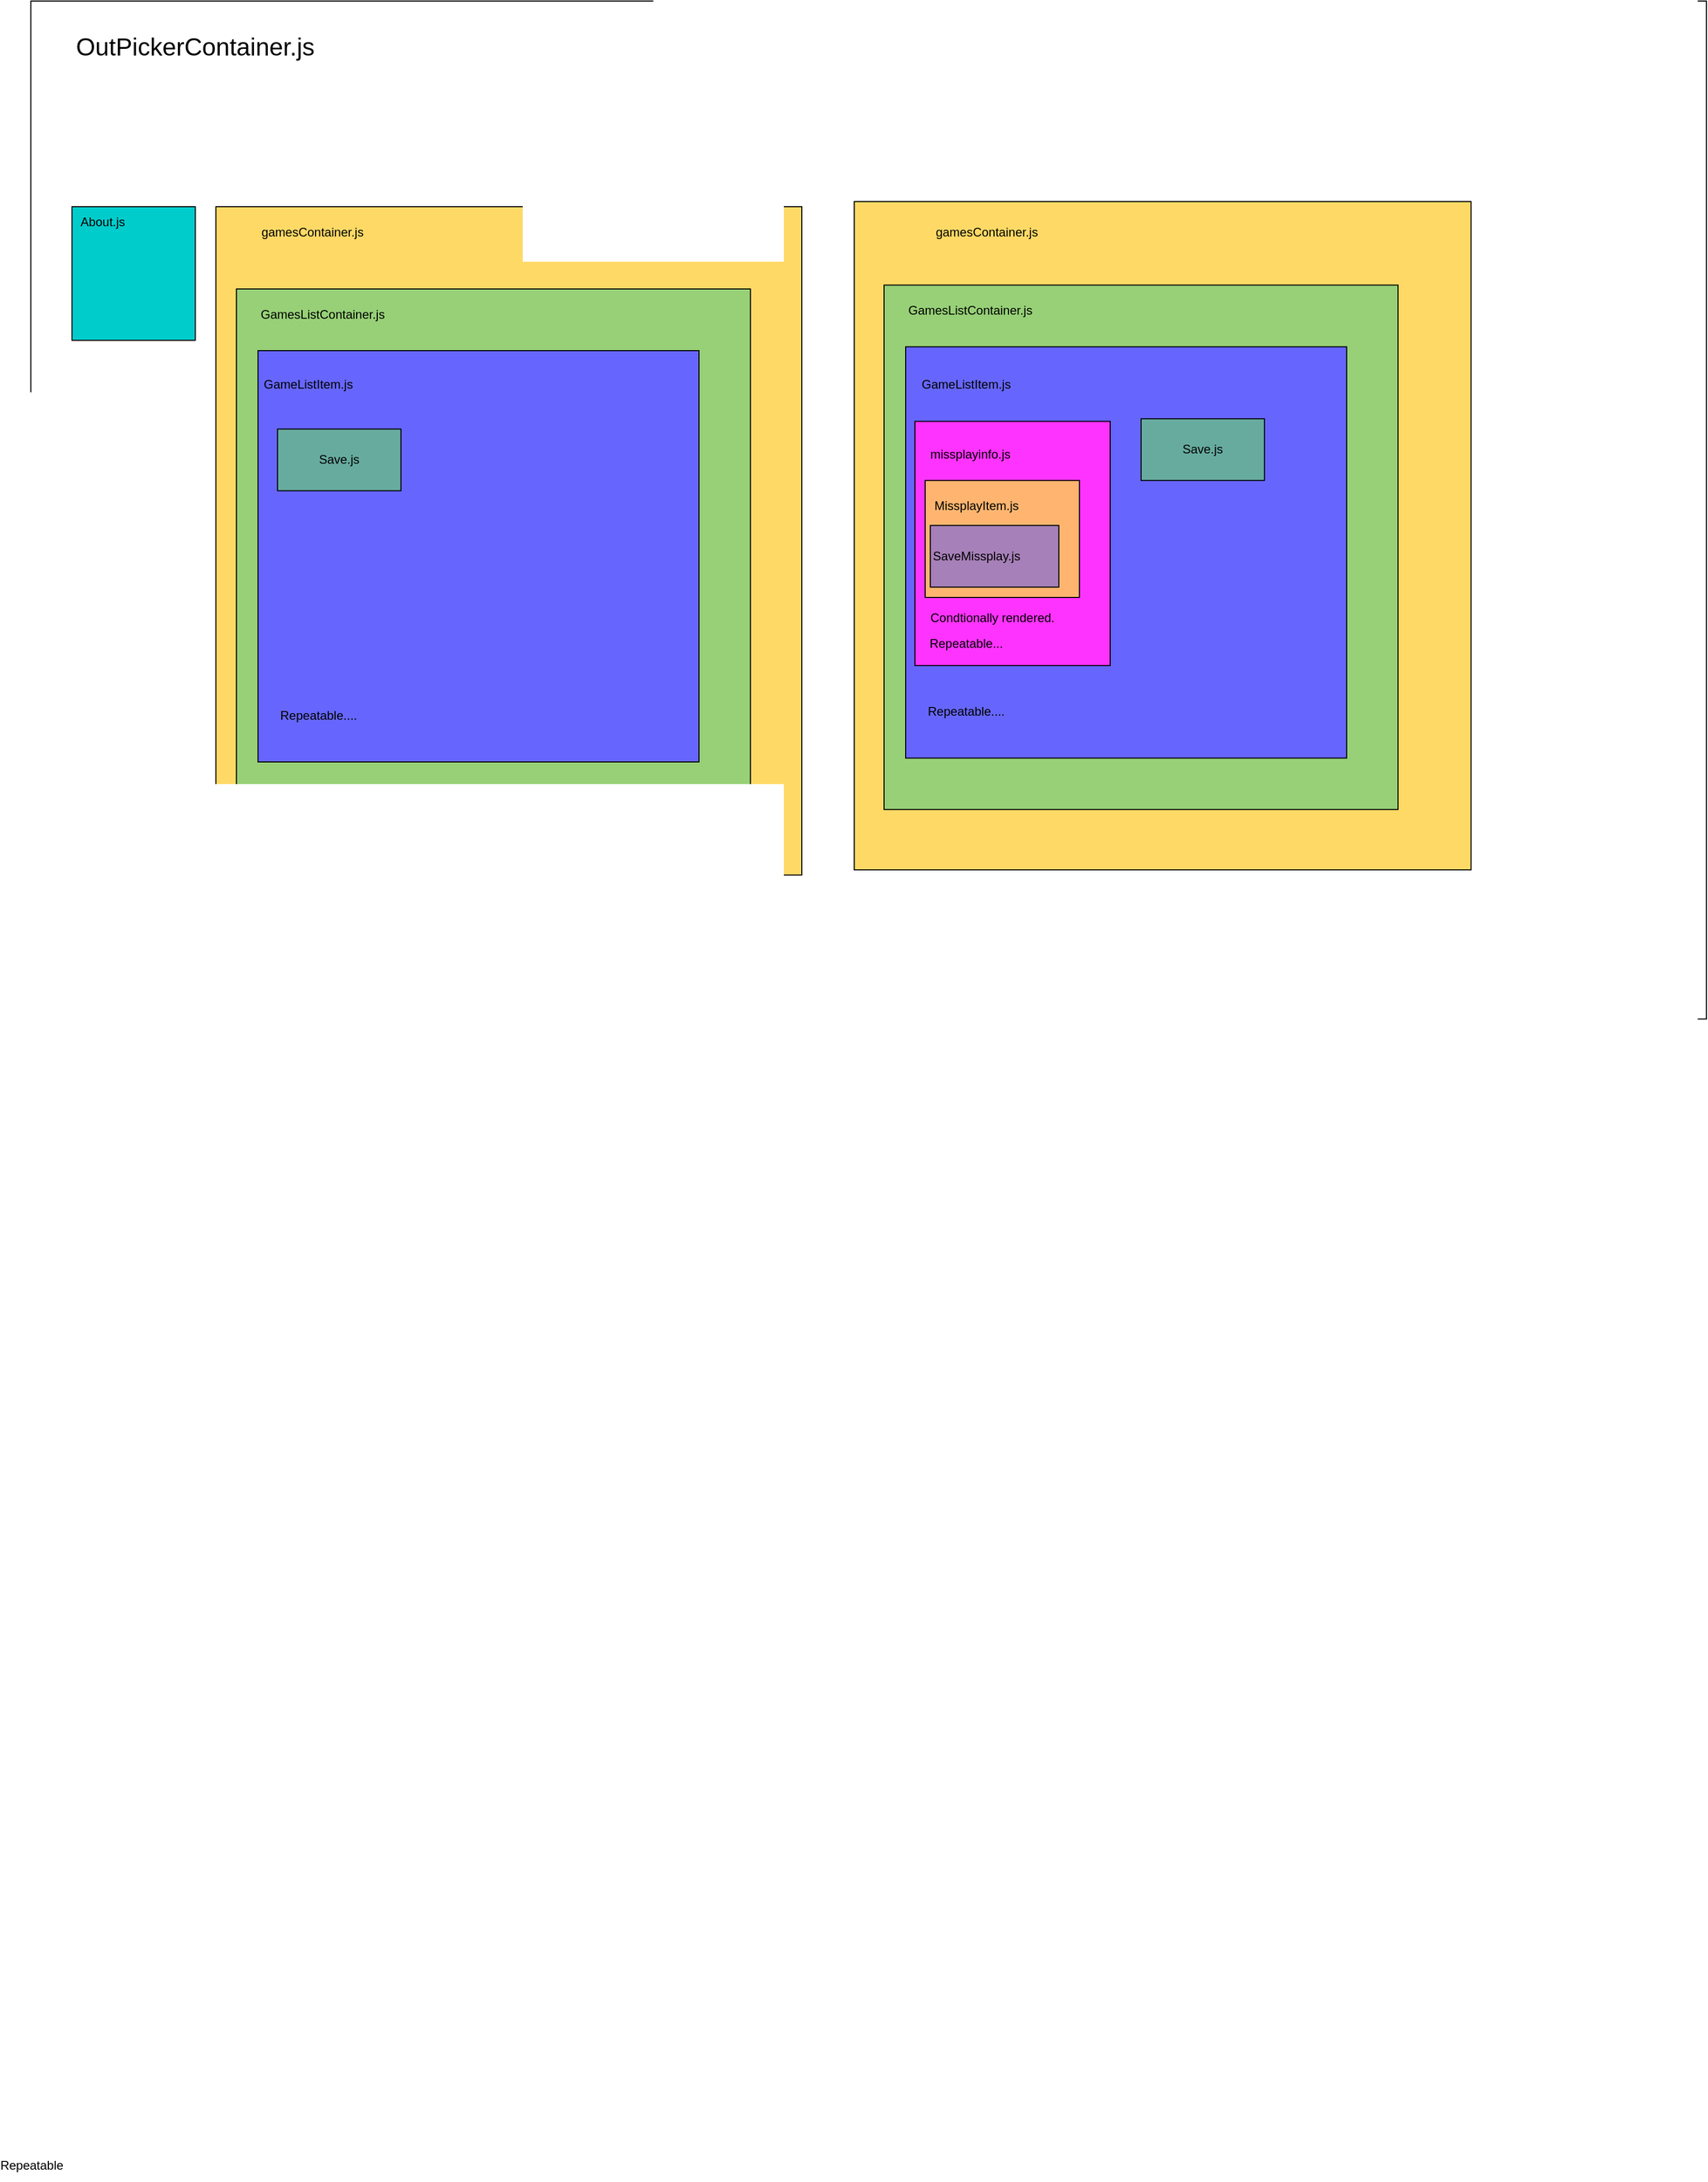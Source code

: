 <mxfile version="16.5.1" type="device"><diagram id="MzFTun04XygHBpT2dusp" name="Page-1"><mxGraphModel dx="1865" dy="2305" grid="1" gridSize="10" guides="1" tooltips="1" connect="1" arrows="1" fold="1" page="1" pageScale="1" pageWidth="827" pageHeight="1169" math="0" shadow="0"><root><mxCell id="0"/><mxCell id="1" parent="0"/><mxCell id="xyQ6l5cnCxI_E-7kyEIW-1" value="" style="rounded=0;whiteSpace=wrap;html=1;" parent="1" vertex="1"><mxGeometry x="140" y="-50" width="1630" height="990" as="geometry"/></mxCell><mxCell id="xyQ6l5cnCxI_E-7kyEIW-2" value="&lt;font style=&quot;font-size: 24px&quot;&gt;OutPickerContainer.js&lt;/font&gt;" style="text;html=1;strokeColor=none;fillColor=none;align=center;verticalAlign=middle;whiteSpace=wrap;rounded=0;" parent="1" vertex="1"><mxGeometry x="230" y="-20" width="140" height="30" as="geometry"/></mxCell><mxCell id="xyQ6l5cnCxI_E-7kyEIW-4" value="about.js&lt;br&gt;" style="text;html=1;strokeColor=none;fillColor=none;align=center;verticalAlign=middle;whiteSpace=wrap;rounded=0;" parent="1" vertex="1"><mxGeometry x="200" y="150" width="60" height="30" as="geometry"/></mxCell><mxCell id="xyQ6l5cnCxI_E-7kyEIW-7" value="&lt;div style=&quot;color: rgb(255 , 255 , 255) ; background-color: rgb(0 , 0 , 0) ; font-family: &amp;#34;menlo&amp;#34; , &amp;#34;monaco&amp;#34; , &amp;#34;courier new&amp;#34; , monospace ; font-weight: normal ; font-size: 18px ; line-height: 27px&quot;&gt;&lt;br&gt;&lt;/div&gt;" style="rounded=0;whiteSpace=wrap;html=1;fillColor=#FFD966;" parent="1" vertex="1"><mxGeometry x="320" y="150" width="570" height="650" as="geometry"/></mxCell><mxCell id="xyQ6l5cnCxI_E-7kyEIW-8" value="gamesContainer.js" style="text;html=1;strokeColor=none;fillColor=none;align=center;verticalAlign=middle;whiteSpace=wrap;rounded=0;" parent="1" vertex="1"><mxGeometry x="384" y="160" width="60" height="30" as="geometry"/></mxCell><mxCell id="xyQ6l5cnCxI_E-7kyEIW-9" value="" style="rounded=0;whiteSpace=wrap;html=1;fillColor=#FFD966;" parent="1" vertex="1"><mxGeometry x="941" y="145" width="600" height="650" as="geometry"/></mxCell><mxCell id="xyQ6l5cnCxI_E-7kyEIW-46" value="Repeatable" style="text;html=1;strokeColor=none;fillColor=none;align=center;verticalAlign=middle;whiteSpace=wrap;rounded=0;" parent="1" vertex="1"><mxGeometry x="111" y="2040" width="60" height="30" as="geometry"/></mxCell><mxCell id="xyQ6l5cnCxI_E-7kyEIW-65" value="" style="rounded=0;whiteSpace=wrap;html=1;fillColor=#97D077;" parent="1" vertex="1"><mxGeometry x="340" y="230" width="500" height="510" as="geometry"/></mxCell><mxCell id="xyQ6l5cnCxI_E-7kyEIW-66" value="GamesListContainer.js" style="text;html=1;strokeColor=none;fillColor=none;align=center;verticalAlign=middle;whiteSpace=wrap;rounded=0;" parent="1" vertex="1"><mxGeometry x="361" y="240" width="126" height="30" as="geometry"/></mxCell><mxCell id="xyQ6l5cnCxI_E-7kyEIW-67" value="" style="rounded=0;whiteSpace=wrap;html=1;fillColor=#6666FF;" parent="1" vertex="1"><mxGeometry x="361" y="290" width="429" height="400" as="geometry"/></mxCell><mxCell id="xyQ6l5cnCxI_E-7kyEIW-68" value="GameListItem.js" style="text;html=1;strokeColor=none;fillColor=none;align=center;verticalAlign=middle;whiteSpace=wrap;rounded=0;" parent="1" vertex="1"><mxGeometry x="380" y="305" width="60" height="35" as="geometry"/></mxCell><mxCell id="xyQ6l5cnCxI_E-7kyEIW-73" style="edgeStyle=orthogonalEdgeStyle;rounded=0;orthogonalLoop=1;jettySize=auto;html=1;exitX=0.5;exitY=1;exitDx=0;exitDy=0;" parent="1" source="xyQ6l5cnCxI_E-7kyEIW-67" target="xyQ6l5cnCxI_E-7kyEIW-67" edge="1"><mxGeometry relative="1" as="geometry"/></mxCell><mxCell id="xyQ6l5cnCxI_E-7kyEIW-75" value="Save.js" style="rounded=0;whiteSpace=wrap;html=1;fillColor=#67AB9F;" parent="1" vertex="1"><mxGeometry x="380" y="366.25" width="120" height="60" as="geometry"/></mxCell><mxCell id="xyQ6l5cnCxI_E-7kyEIW-76" value="Repeatable...." style="text;html=1;strokeColor=none;fillColor=none;align=center;verticalAlign=middle;whiteSpace=wrap;rounded=0;" parent="1" vertex="1"><mxGeometry x="390" y="630" width="60" height="30" as="geometry"/></mxCell><mxCell id="xyQ6l5cnCxI_E-7kyEIW-78" value="gamesContainer.js" style="text;html=1;strokeColor=none;fillColor=none;align=center;verticalAlign=middle;whiteSpace=wrap;rounded=0;" parent="1" vertex="1"><mxGeometry x="1040" y="160" width="60" height="30" as="geometry"/></mxCell><mxCell id="xyQ6l5cnCxI_E-7kyEIW-84" value="" style="rounded=0;whiteSpace=wrap;html=1;fillColor=#97D077;" parent="1" vertex="1"><mxGeometry x="970" y="226.25" width="500" height="510" as="geometry"/></mxCell><mxCell id="xyQ6l5cnCxI_E-7kyEIW-85" value="GamesListContainer.js" style="text;html=1;strokeColor=none;fillColor=none;align=center;verticalAlign=middle;whiteSpace=wrap;rounded=0;" parent="1" vertex="1"><mxGeometry x="991" y="236.25" width="126" height="30" as="geometry"/></mxCell><mxCell id="xyQ6l5cnCxI_E-7kyEIW-86" value="" style="rounded=0;whiteSpace=wrap;html=1;fillColor=#6666FF;" parent="1" vertex="1"><mxGeometry x="991" y="286.25" width="429" height="400" as="geometry"/></mxCell><mxCell id="xyQ6l5cnCxI_E-7kyEIW-87" value="GameListItem.js" style="text;html=1;strokeColor=none;fillColor=#6666FF;align=center;verticalAlign=middle;whiteSpace=wrap;rounded=0;" parent="1" vertex="1"><mxGeometry x="1020" y="305" width="60" height="35" as="geometry"/></mxCell><mxCell id="xyQ6l5cnCxI_E-7kyEIW-88" value="" style="rounded=0;whiteSpace=wrap;html=1;fillColor=#FF33FF;" parent="1" vertex="1"><mxGeometry x="1000" y="358.75" width="190" height="237.5" as="geometry"/></mxCell><mxCell id="xyQ6l5cnCxI_E-7kyEIW-89" value="missplayinfo.js" style="text;html=1;strokeColor=none;fillColor=none;align=center;verticalAlign=middle;whiteSpace=wrap;rounded=0;" parent="1" vertex="1"><mxGeometry x="1024" y="376.25" width="60" height="30" as="geometry"/></mxCell><mxCell id="xyQ6l5cnCxI_E-7kyEIW-90" value="" style="rounded=0;whiteSpace=wrap;html=1;fillColor=#FFB570;" parent="1" vertex="1"><mxGeometry x="1010" y="416.25" width="150" height="113.75" as="geometry"/></mxCell><mxCell id="xyQ6l5cnCxI_E-7kyEIW-91" value="MissplayItem.js&lt;br&gt;" style="text;html=1;strokeColor=none;fillColor=none;align=center;verticalAlign=middle;whiteSpace=wrap;rounded=0;" parent="1" vertex="1"><mxGeometry x="1030" y="426.25" width="60" height="30" as="geometry"/></mxCell><mxCell id="xyQ6l5cnCxI_E-7kyEIW-92" style="edgeStyle=orthogonalEdgeStyle;rounded=0;orthogonalLoop=1;jettySize=auto;html=1;exitX=0.5;exitY=1;exitDx=0;exitDy=0;" parent="1" source="xyQ6l5cnCxI_E-7kyEIW-86" target="xyQ6l5cnCxI_E-7kyEIW-86" edge="1"><mxGeometry relative="1" as="geometry"/></mxCell><mxCell id="xyQ6l5cnCxI_E-7kyEIW-93" value="Repeatable..." style="text;html=1;strokeColor=none;fillColor=none;align=center;verticalAlign=middle;whiteSpace=wrap;rounded=0;" parent="1" vertex="1"><mxGeometry x="1020" y="560" width="60" height="30" as="geometry"/></mxCell><mxCell id="xyQ6l5cnCxI_E-7kyEIW-94" value="Save.js" style="rounded=0;whiteSpace=wrap;html=1;fillColor=#67AB9F;" parent="1" vertex="1"><mxGeometry x="1220" y="356.25" width="120" height="60" as="geometry"/></mxCell><mxCell id="xyQ6l5cnCxI_E-7kyEIW-95" value="Repeatable...." style="text;html=1;strokeColor=none;fillColor=none;align=center;verticalAlign=middle;whiteSpace=wrap;rounded=0;" parent="1" vertex="1"><mxGeometry x="1020" y="626.25" width="60" height="30" as="geometry"/></mxCell><mxCell id="xyQ6l5cnCxI_E-7kyEIW-96" value="Condtionally rendered." style="text;html=1;align=center;verticalAlign=middle;resizable=0;points=[];autosize=1;strokeColor=none;fillColor=none;" parent="1" vertex="1"><mxGeometry x="1005" y="540" width="140" height="20" as="geometry"/></mxCell><mxCell id="xyQ6l5cnCxI_E-7kyEIW-3" value="" style="rounded=0;whiteSpace=wrap;html=1;fillColor=#00CCCC;" parent="1" vertex="1"><mxGeometry x="180" y="150" width="120" height="130" as="geometry"/></mxCell><mxCell id="xyQ6l5cnCxI_E-7kyEIW-97" value="About.js&lt;br&gt;" style="text;html=1;strokeColor=none;fillColor=none;align=center;verticalAlign=middle;whiteSpace=wrap;rounded=0;" parent="1" vertex="1"><mxGeometry x="180" y="150" width="60" height="30" as="geometry"/></mxCell><mxCell id="sXEv1BHdz7HZEnHS_ZT1-1" value="" style="rounded=0;whiteSpace=wrap;html=1;fillColor=#A680B8;" vertex="1" parent="1"><mxGeometry x="1015" y="460" width="125" height="60" as="geometry"/></mxCell><mxCell id="sXEv1BHdz7HZEnHS_ZT1-2" value="SaveMissplay.js" style="text;html=1;strokeColor=none;fillColor=none;align=center;verticalAlign=middle;whiteSpace=wrap;rounded=0;" vertex="1" parent="1"><mxGeometry x="1030" y="475" width="60" height="30" as="geometry"/></mxCell></root></mxGraphModel></diagram></mxfile>